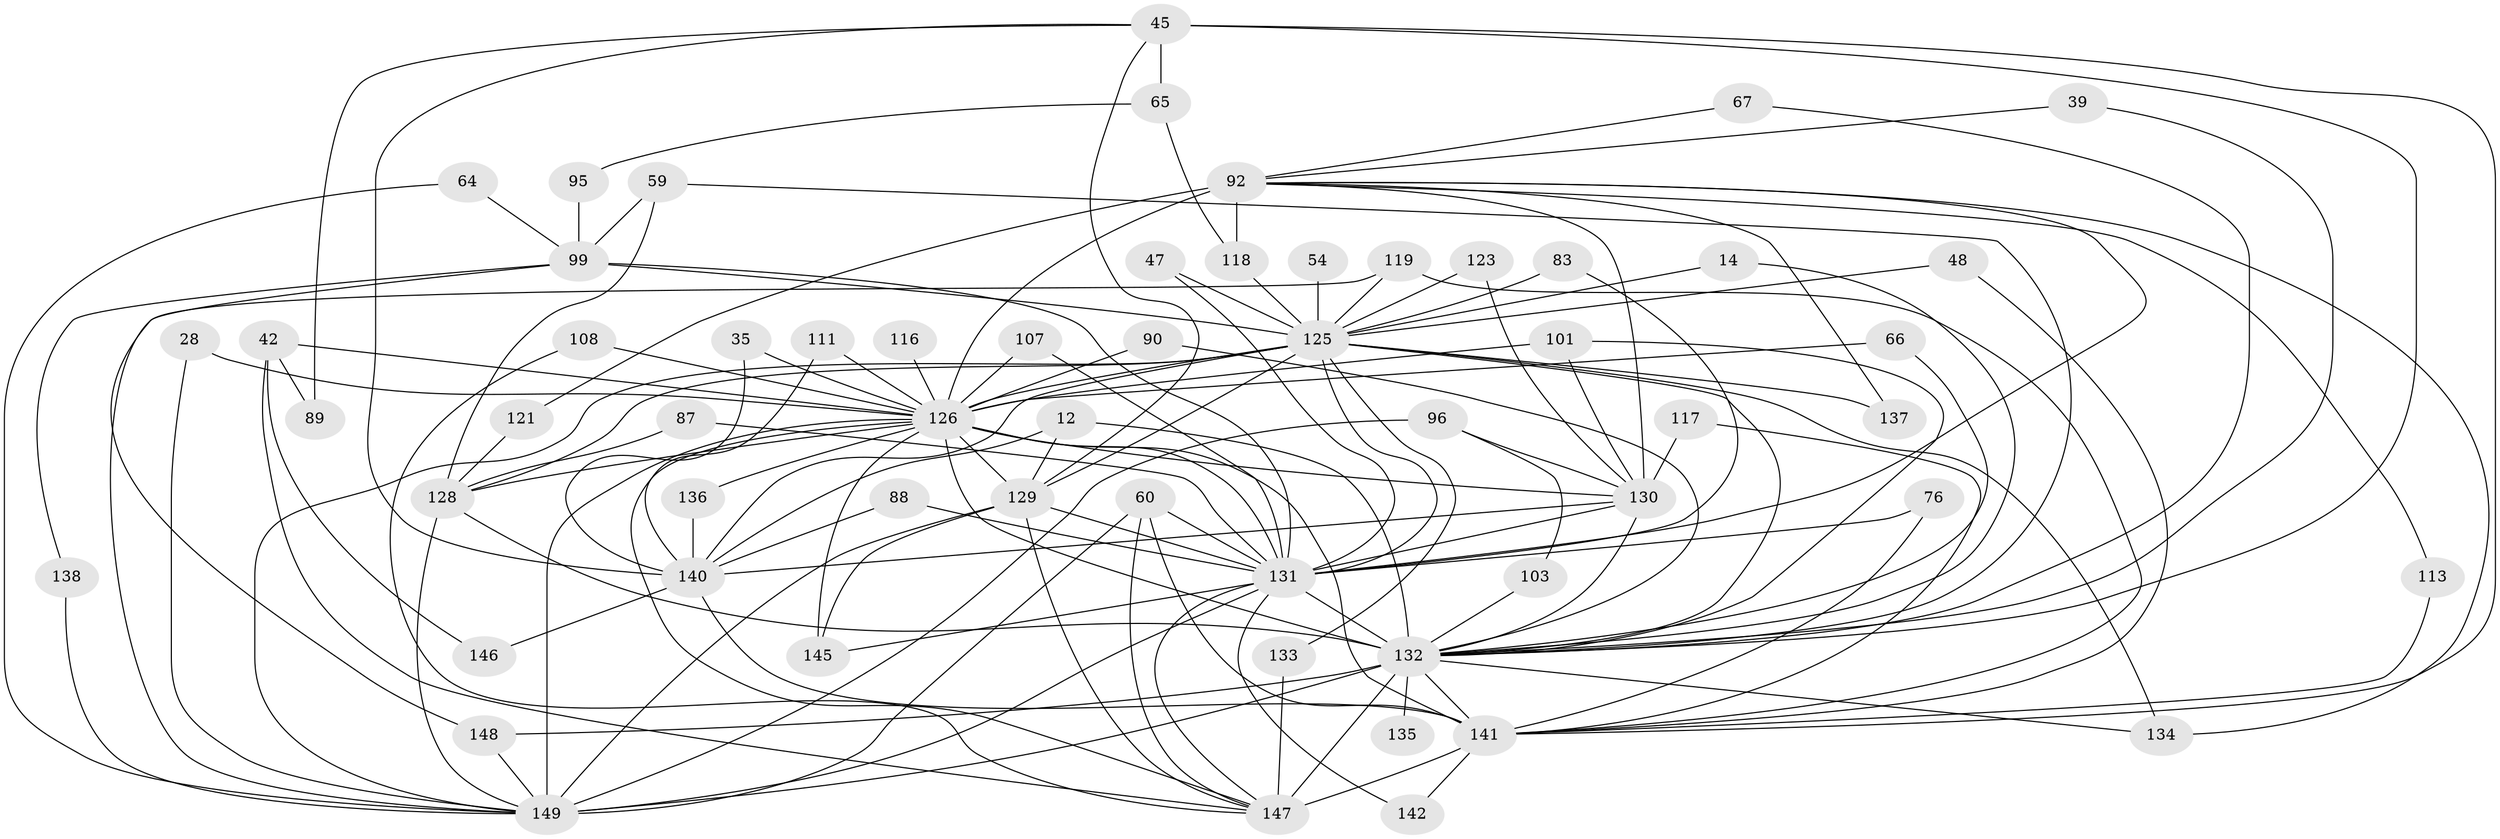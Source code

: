 // original degree distribution, {17: 0.013422818791946308, 19: 0.006711409395973154, 20: 0.006711409395973154, 23: 0.006711409395973154, 26: 0.013422818791946308, 25: 0.013422818791946308, 29: 0.006711409395973154, 7: 0.020134228187919462, 4: 0.14093959731543623, 11: 0.006711409395973154, 2: 0.5033557046979866, 6: 0.026845637583892617, 3: 0.16778523489932887, 5: 0.06040268456375839, 9: 0.006711409395973154}
// Generated by graph-tools (version 1.1) at 2025/48/03/04/25 21:48:51]
// undirected, 59 vertices, 136 edges
graph export_dot {
graph [start="1"]
  node [color=gray90,style=filled];
  12;
  14;
  28;
  35;
  39;
  42 [super="+16"];
  45 [super="+30"];
  47;
  48;
  54 [super="+25"];
  59;
  60 [super="+22"];
  64;
  65;
  66;
  67;
  76;
  83;
  87;
  88;
  89;
  90;
  92 [super="+62+73+70"];
  95;
  96 [super="+41"];
  99 [super="+78+18"];
  101 [super="+49+55+85"];
  103;
  107;
  108;
  111;
  113;
  116;
  117;
  118 [super="+80"];
  119 [super="+61"];
  121;
  123;
  125 [super="+17+23+6"];
  126 [super="+120+9"];
  128 [super="+56+122+115+112"];
  129 [super="+102+106"];
  130 [super="+114+38+86"];
  131 [super="+72+7"];
  132 [super="+69+79+5"];
  133;
  134 [super="+100"];
  135;
  136 [super="+21"];
  137;
  138;
  140 [super="+105+139"];
  141 [super="+40+46+31+98"];
  142;
  145 [super="+97+58"];
  146;
  147 [super="+50+143+144+127"];
  148 [super="+81"];
  149 [super="+124+10"];
  12 -- 140;
  12 -- 132 [weight=2];
  12 -- 129;
  14 -- 125;
  14 -- 132;
  28 -- 149;
  28 -- 126;
  35 -- 140;
  35 -- 126;
  39 -- 92;
  39 -- 132;
  42 -- 89;
  42 -- 146;
  42 -- 147;
  42 -- 126 [weight=3];
  45 -- 65 [weight=2];
  45 -- 89;
  45 -- 141;
  45 -- 140;
  45 -- 132 [weight=2];
  45 -- 129;
  47 -- 125;
  47 -- 131;
  48 -- 141;
  48 -- 125;
  54 -- 125 [weight=3];
  59 -- 128;
  59 -- 99;
  59 -- 132;
  60 -- 149;
  60 -- 131 [weight=2];
  60 -- 147;
  60 -- 141;
  64 -- 149;
  64 -- 99;
  65 -- 95;
  65 -- 118;
  66 -- 132;
  66 -- 126;
  67 -- 92;
  67 -- 132;
  76 -- 141;
  76 -- 131;
  83 -- 125;
  83 -- 131;
  87 -- 131;
  87 -- 128;
  88 -- 131;
  88 -- 140;
  90 -- 132;
  90 -- 126;
  92 -- 118;
  92 -- 130 [weight=2];
  92 -- 137;
  92 -- 121;
  92 -- 113;
  92 -- 131 [weight=2];
  92 -- 134;
  92 -- 126 [weight=8];
  95 -- 99;
  96 -- 103;
  96 -- 130;
  96 -- 149 [weight=2];
  99 -- 138;
  99 -- 125 [weight=2];
  99 -- 148;
  99 -- 131 [weight=4];
  101 -- 130;
  101 -- 132 [weight=2];
  101 -- 126 [weight=2];
  103 -- 132;
  107 -- 131;
  107 -- 126;
  108 -- 147;
  108 -- 126;
  111 -- 140;
  111 -- 126;
  113 -- 141;
  116 -- 126;
  117 -- 130;
  117 -- 141;
  118 -- 125;
  119 -- 141;
  119 -- 125;
  119 -- 149;
  121 -- 128;
  123 -- 130;
  123 -- 125;
  125 -- 133;
  125 -- 134;
  125 -- 137;
  125 -- 140 [weight=4];
  125 -- 128 [weight=3];
  125 -- 131 [weight=6];
  125 -- 149 [weight=5];
  125 -- 132 [weight=6];
  125 -- 126 [weight=5];
  125 -- 129 [weight=3];
  126 -- 132 [weight=5];
  126 -- 149 [weight=5];
  126 -- 141 [weight=5];
  126 -- 128 [weight=3];
  126 -- 129;
  126 -- 130;
  126 -- 131 [weight=5];
  126 -- 136;
  126 -- 145;
  126 -- 147;
  128 -- 149 [weight=2];
  128 -- 132;
  129 -- 149 [weight=2];
  129 -- 131 [weight=2];
  129 -- 145;
  129 -- 147;
  130 -- 131 [weight=3];
  130 -- 140;
  130 -- 132 [weight=2];
  131 -- 142;
  131 -- 145 [weight=3];
  131 -- 147;
  131 -- 149 [weight=5];
  131 -- 132 [weight=5];
  132 -- 149 [weight=6];
  132 -- 147 [weight=6];
  132 -- 134;
  132 -- 135 [weight=2];
  132 -- 141;
  132 -- 148;
  133 -- 147;
  136 -- 140;
  138 -- 149;
  140 -- 141;
  140 -- 146;
  141 -- 142;
  141 -- 147;
  148 -- 149;
}
